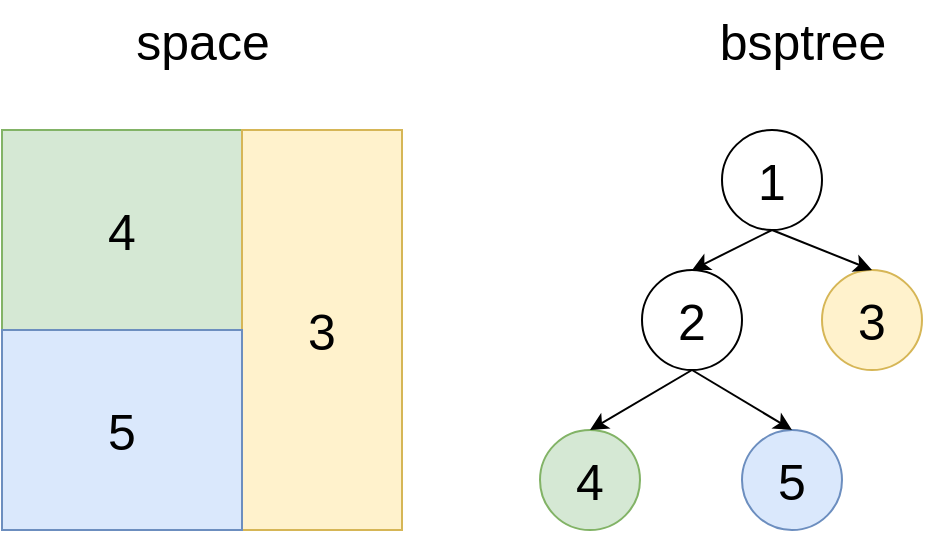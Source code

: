 <mxfile version="24.6.2" type="github">
  <diagram name="第 1 页" id="I_ONam0dvo82VvX8nn7_">
    <mxGraphModel dx="1213" dy="746" grid="1" gridSize="10" guides="1" tooltips="1" connect="1" arrows="1" fold="1" page="1" pageScale="1" pageWidth="827" pageHeight="1169" math="0" shadow="0">
      <root>
        <mxCell id="0" />
        <mxCell id="1" parent="0" />
        <mxCell id="OIVMS29P0pJd14rZnwt_-1" value="4" style="rounded=0;whiteSpace=wrap;html=1;fillColor=#d5e8d4;strokeColor=#82b366;fontSize=25;" vertex="1" parent="1">
          <mxGeometry x="120" y="280" width="120" height="100" as="geometry" />
        </mxCell>
        <mxCell id="OIVMS29P0pJd14rZnwt_-2" value="3" style="rounded=0;whiteSpace=wrap;html=1;fillColor=#fff2cc;strokeColor=#d6b656;fontSize=25;" vertex="1" parent="1">
          <mxGeometry x="240" y="280" width="80" height="200" as="geometry" />
        </mxCell>
        <mxCell id="OIVMS29P0pJd14rZnwt_-3" value="space" style="text;html=1;align=center;verticalAlign=middle;resizable=0;points=[];autosize=1;strokeColor=none;fillColor=none;fontSize=25;" vertex="1" parent="1">
          <mxGeometry x="175" y="215" width="90" height="40" as="geometry" />
        </mxCell>
        <mxCell id="OIVMS29P0pJd14rZnwt_-4" value="1" style="ellipse;whiteSpace=wrap;html=1;aspect=fixed;fontSize=25;" vertex="1" parent="1">
          <mxGeometry x="480" y="280" width="50" height="50" as="geometry" />
        </mxCell>
        <mxCell id="OIVMS29P0pJd14rZnwt_-5" value="bsptree" style="text;html=1;align=center;verticalAlign=middle;resizable=0;points=[];autosize=1;strokeColor=none;fillColor=none;fontSize=25;" vertex="1" parent="1">
          <mxGeometry x="465" y="215" width="110" height="40" as="geometry" />
        </mxCell>
        <mxCell id="OIVMS29P0pJd14rZnwt_-6" value="2" style="ellipse;whiteSpace=wrap;html=1;aspect=fixed;fontSize=25;" vertex="1" parent="1">
          <mxGeometry x="440" y="350" width="50" height="50" as="geometry" />
        </mxCell>
        <mxCell id="OIVMS29P0pJd14rZnwt_-7" value="3" style="ellipse;whiteSpace=wrap;html=1;aspect=fixed;fontSize=25;fillColor=#fff2cc;strokeColor=#d6b656;" vertex="1" parent="1">
          <mxGeometry x="530" y="350" width="50" height="50" as="geometry" />
        </mxCell>
        <mxCell id="OIVMS29P0pJd14rZnwt_-8" value="" style="endArrow=classic;html=1;rounded=0;exitX=0.5;exitY=1;exitDx=0;exitDy=0;entryX=0.5;entryY=0;entryDx=0;entryDy=0;" edge="1" parent="1" source="OIVMS29P0pJd14rZnwt_-4" target="OIVMS29P0pJd14rZnwt_-6">
          <mxGeometry width="50" height="50" relative="1" as="geometry">
            <mxPoint x="390" y="410" as="sourcePoint" />
            <mxPoint x="440" y="360" as="targetPoint" />
          </mxGeometry>
        </mxCell>
        <mxCell id="OIVMS29P0pJd14rZnwt_-9" value="" style="endArrow=classic;html=1;rounded=0;exitX=0.5;exitY=1;exitDx=0;exitDy=0;entryX=0.5;entryY=0;entryDx=0;entryDy=0;" edge="1" parent="1" source="OIVMS29P0pJd14rZnwt_-4" target="OIVMS29P0pJd14rZnwt_-7">
          <mxGeometry width="50" height="50" relative="1" as="geometry">
            <mxPoint x="525" y="360" as="sourcePoint" />
            <mxPoint x="445" y="390" as="targetPoint" />
          </mxGeometry>
        </mxCell>
        <mxCell id="OIVMS29P0pJd14rZnwt_-10" value="5" style="rounded=0;whiteSpace=wrap;html=1;fillColor=#dae8fc;strokeColor=#6c8ebf;fontSize=25;" vertex="1" parent="1">
          <mxGeometry x="120" y="380" width="120" height="100" as="geometry" />
        </mxCell>
        <mxCell id="OIVMS29P0pJd14rZnwt_-11" value="4" style="ellipse;whiteSpace=wrap;html=1;aspect=fixed;fontSize=25;fillColor=#d5e8d4;strokeColor=#82b366;" vertex="1" parent="1">
          <mxGeometry x="389" y="430" width="50" height="50" as="geometry" />
        </mxCell>
        <mxCell id="OIVMS29P0pJd14rZnwt_-13" value="5" style="ellipse;whiteSpace=wrap;html=1;aspect=fixed;fontSize=25;fillColor=#dae8fc;strokeColor=#6c8ebf;" vertex="1" parent="1">
          <mxGeometry x="490" y="430" width="50" height="50" as="geometry" />
        </mxCell>
        <mxCell id="OIVMS29P0pJd14rZnwt_-14" value="" style="endArrow=classic;html=1;rounded=0;exitX=0.5;exitY=1;exitDx=0;exitDy=0;entryX=0.5;entryY=0;entryDx=0;entryDy=0;" edge="1" parent="1" source="OIVMS29P0pJd14rZnwt_-6" target="OIVMS29P0pJd14rZnwt_-11">
          <mxGeometry width="50" height="50" relative="1" as="geometry">
            <mxPoint x="515" y="340" as="sourcePoint" />
            <mxPoint x="475" y="360" as="targetPoint" />
          </mxGeometry>
        </mxCell>
        <mxCell id="OIVMS29P0pJd14rZnwt_-15" value="" style="endArrow=classic;html=1;rounded=0;exitX=0.5;exitY=1;exitDx=0;exitDy=0;entryX=0.5;entryY=0;entryDx=0;entryDy=0;" edge="1" parent="1" source="OIVMS29P0pJd14rZnwt_-6" target="OIVMS29P0pJd14rZnwt_-13">
          <mxGeometry width="50" height="50" relative="1" as="geometry">
            <mxPoint x="475" y="410" as="sourcePoint" />
            <mxPoint x="424" y="440" as="targetPoint" />
          </mxGeometry>
        </mxCell>
      </root>
    </mxGraphModel>
  </diagram>
</mxfile>
